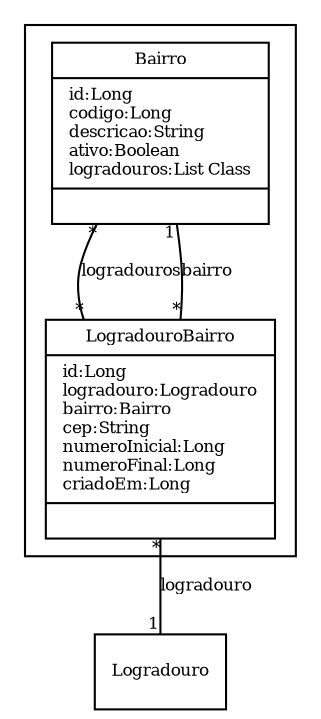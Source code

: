 digraph G{
fontname = "Times-Roman"
fontsize = 8

node [
        fontname = "Times-Roman"
        fontsize = 8
        shape = "record"
]

edge [
        fontname = "Times-Roman"
        fontsize = 8
]

subgraph clusterBAIRRO
{
Bairro [label = "{Bairro|id:Long\lcodigo:Long\ldescricao:String\lativo:Boolean\llogradouros:List Class\l|\l}"]
LogradouroBairro [label = "{LogradouroBairro|id:Long\llogradouro:Logradouro\lbairro:Bairro\lcep:String\lnumeroInicial:Long\lnumeroFinal:Long\lcriadoEm:Long\l|\l}"]
}
edge [arrowhead = "none" headlabel = "*" taillabel = "*"] Bairro -> LogradouroBairro [label = "logradouros"]
edge [arrowhead = "none" headlabel = "1" taillabel = "*"] LogradouroBairro -> Logradouro [label = "logradouro"]
edge [arrowhead = "none" headlabel = "1" taillabel = "*"] LogradouroBairro -> Bairro [label = "bairro"]
}
